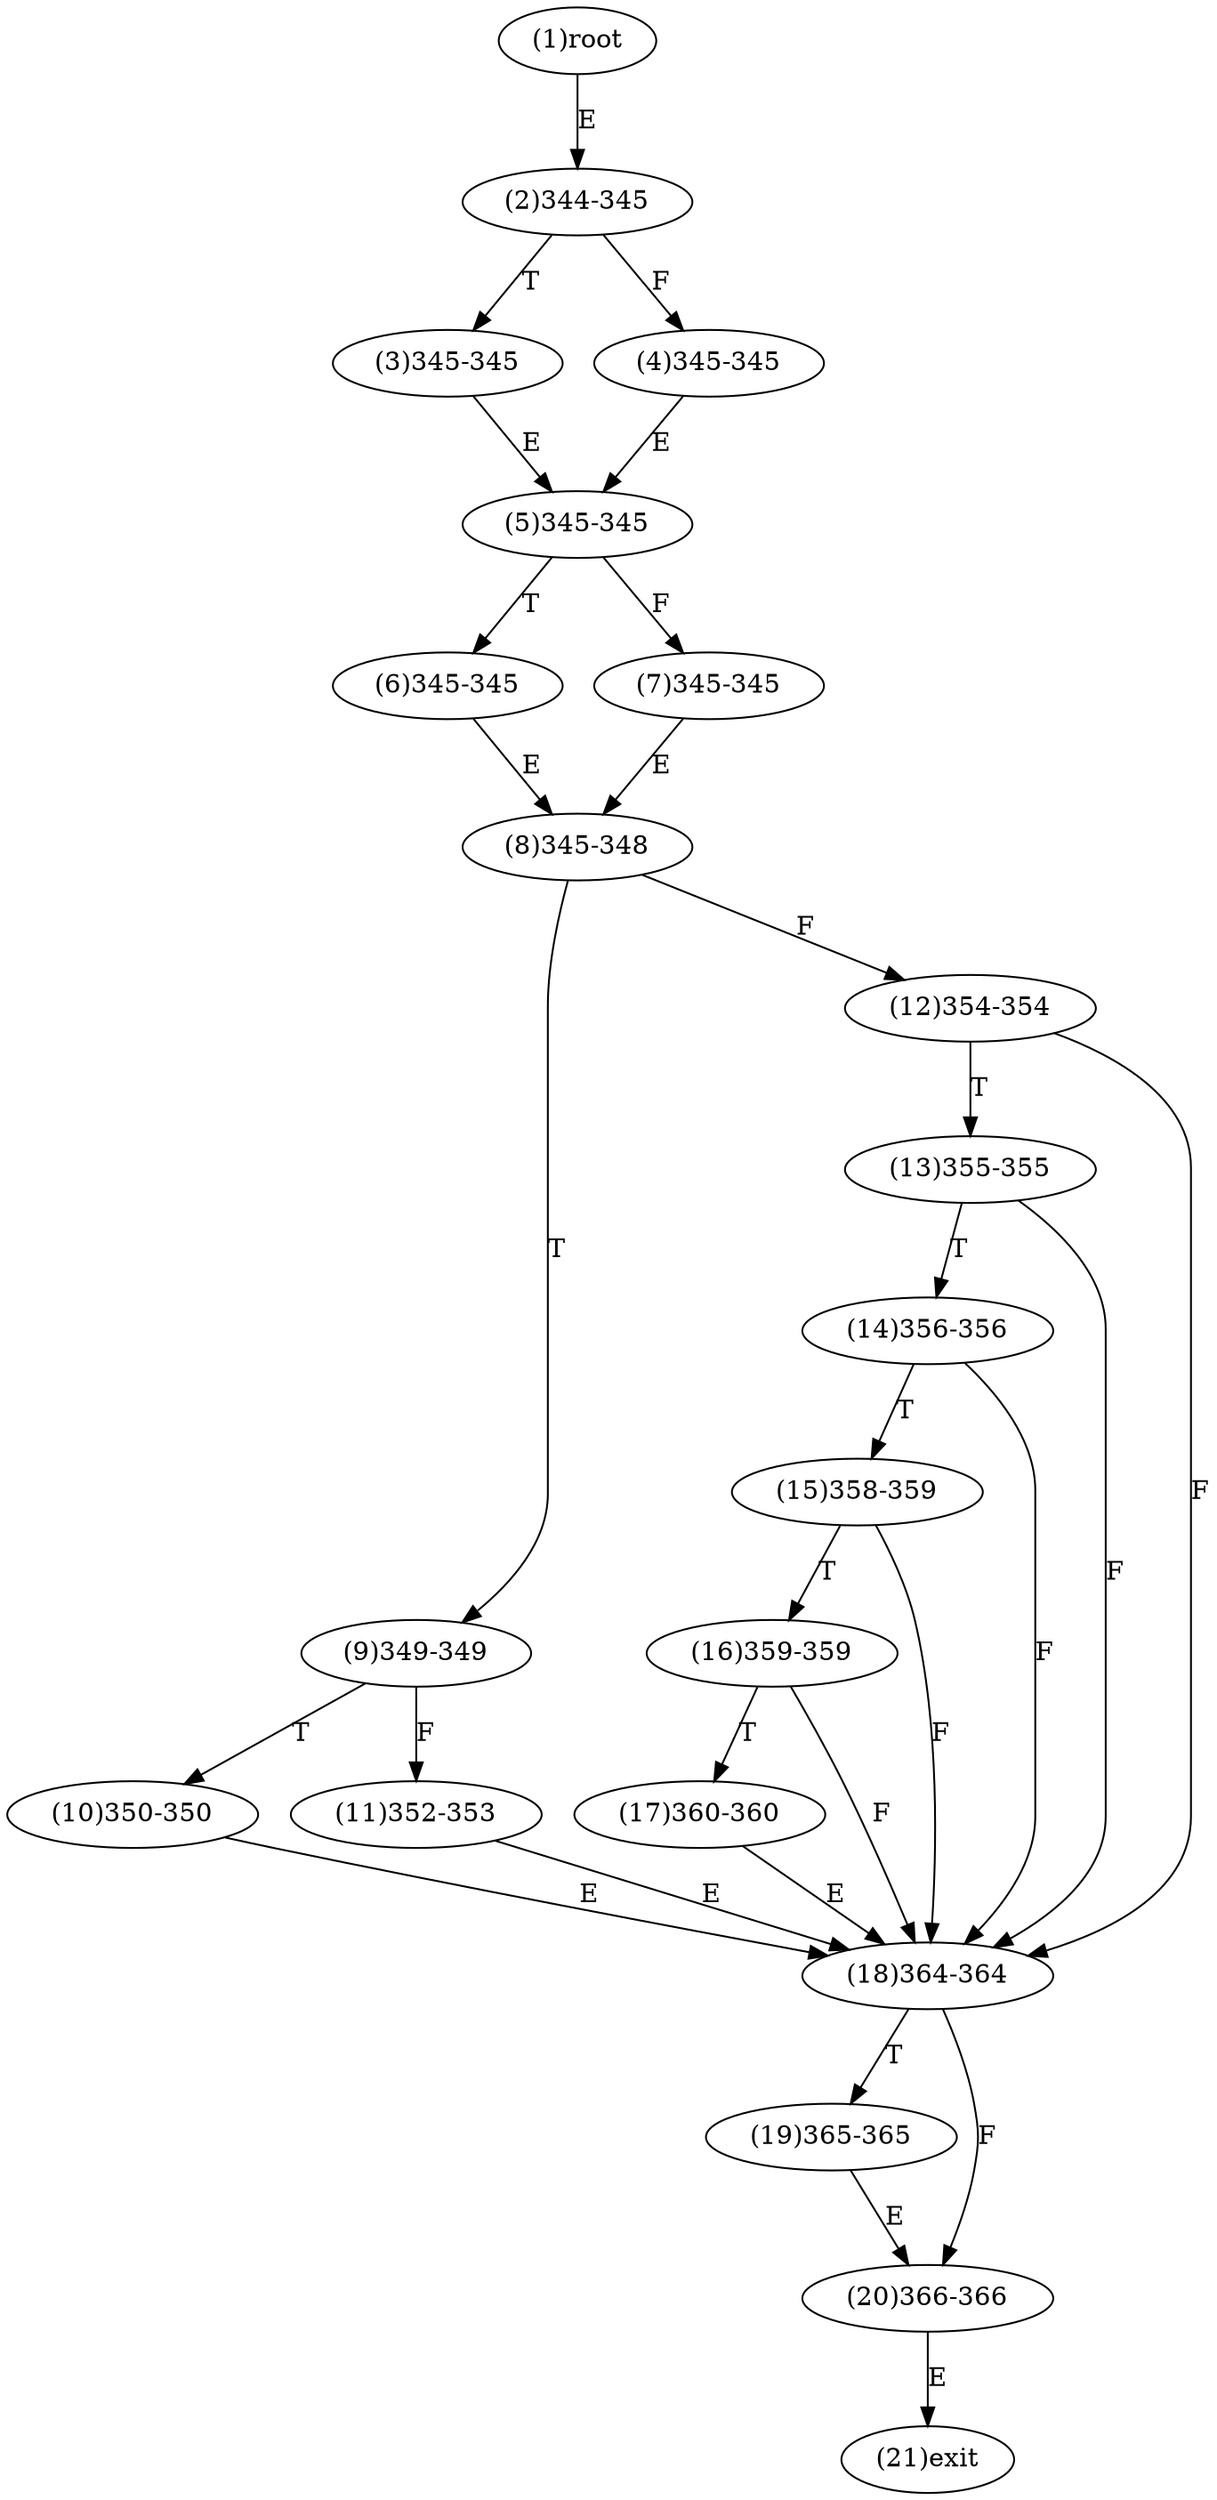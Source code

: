 digraph "" { 
1[ label="(1)root"];
2[ label="(2)344-345"];
3[ label="(3)345-345"];
4[ label="(4)345-345"];
5[ label="(5)345-345"];
6[ label="(6)345-345"];
7[ label="(7)345-345"];
8[ label="(8)345-348"];
9[ label="(9)349-349"];
10[ label="(10)350-350"];
11[ label="(11)352-353"];
12[ label="(12)354-354"];
13[ label="(13)355-355"];
14[ label="(14)356-356"];
15[ label="(15)358-359"];
17[ label="(17)360-360"];
16[ label="(16)359-359"];
19[ label="(19)365-365"];
18[ label="(18)364-364"];
21[ label="(21)exit"];
20[ label="(20)366-366"];
1->2[ label="E"];
2->4[ label="F"];
2->3[ label="T"];
3->5[ label="E"];
4->5[ label="E"];
5->7[ label="F"];
5->6[ label="T"];
6->8[ label="E"];
7->8[ label="E"];
8->12[ label="F"];
8->9[ label="T"];
9->11[ label="F"];
9->10[ label="T"];
10->18[ label="E"];
11->18[ label="E"];
12->18[ label="F"];
12->13[ label="T"];
13->18[ label="F"];
13->14[ label="T"];
14->18[ label="F"];
14->15[ label="T"];
15->18[ label="F"];
15->16[ label="T"];
16->18[ label="F"];
16->17[ label="T"];
17->18[ label="E"];
18->20[ label="F"];
18->19[ label="T"];
19->20[ label="E"];
20->21[ label="E"];
}